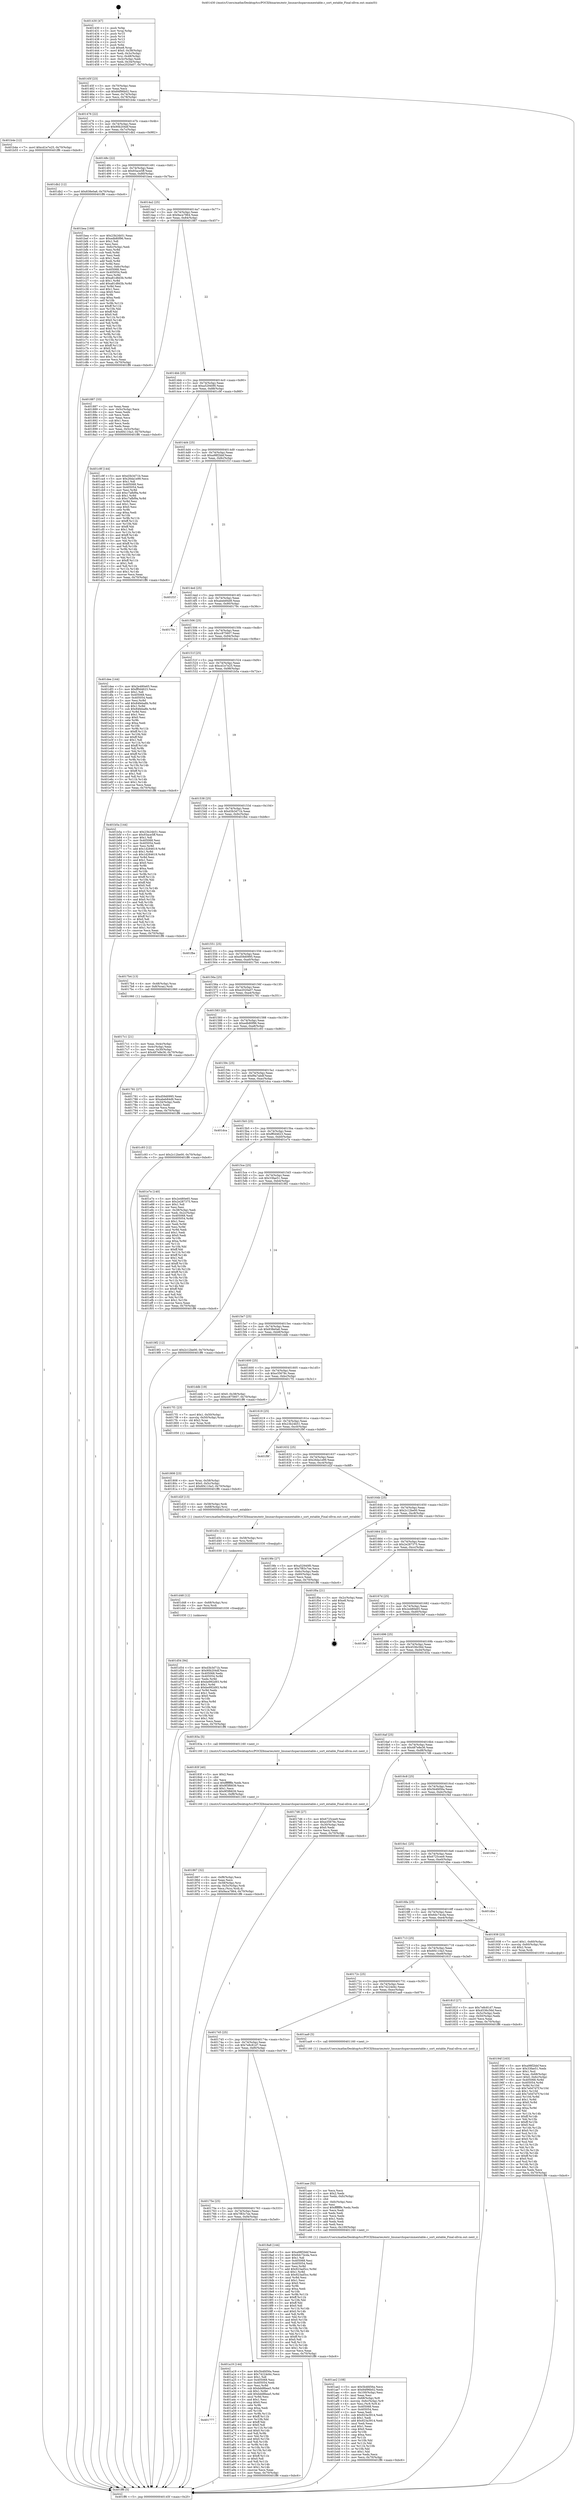 digraph "0x401430" {
  label = "0x401430 (/mnt/c/Users/mathe/Desktop/tcc/POCII/binaries/extr_linuxarchsparcmmextable.c_sort_extable_Final-ollvm.out::main(0))"
  labelloc = "t"
  node[shape=record]

  Entry [label="",width=0.3,height=0.3,shape=circle,fillcolor=black,style=filled]
  "0x40145f" [label="{
     0x40145f [23]\l
     | [instrs]\l
     &nbsp;&nbsp;0x40145f \<+3\>: mov -0x70(%rbp),%eax\l
     &nbsp;&nbsp;0x401462 \<+2\>: mov %eax,%ecx\l
     &nbsp;&nbsp;0x401464 \<+6\>: sub $0x84f96b02,%ecx\l
     &nbsp;&nbsp;0x40146a \<+3\>: mov %eax,-0x74(%rbp)\l
     &nbsp;&nbsp;0x40146d \<+3\>: mov %ecx,-0x78(%rbp)\l
     &nbsp;&nbsp;0x401470 \<+6\>: je 0000000000401b4e \<main+0x71e\>\l
  }"]
  "0x401b4e" [label="{
     0x401b4e [12]\l
     | [instrs]\l
     &nbsp;&nbsp;0x401b4e \<+7\>: movl $0xcd1e7e25,-0x70(%rbp)\l
     &nbsp;&nbsp;0x401b55 \<+5\>: jmp 0000000000401ff6 \<main+0xbc6\>\l
  }"]
  "0x401476" [label="{
     0x401476 [22]\l
     | [instrs]\l
     &nbsp;&nbsp;0x401476 \<+5\>: jmp 000000000040147b \<main+0x4b\>\l
     &nbsp;&nbsp;0x40147b \<+3\>: mov -0x74(%rbp),%eax\l
     &nbsp;&nbsp;0x40147e \<+5\>: sub $0x90b204df,%eax\l
     &nbsp;&nbsp;0x401483 \<+3\>: mov %eax,-0x7c(%rbp)\l
     &nbsp;&nbsp;0x401486 \<+6\>: je 0000000000401db2 \<main+0x982\>\l
  }"]
  Exit [label="",width=0.3,height=0.3,shape=circle,fillcolor=black,style=filled,peripheries=2]
  "0x401db2" [label="{
     0x401db2 [12]\l
     | [instrs]\l
     &nbsp;&nbsp;0x401db2 \<+7\>: movl $0x838e0a6,-0x70(%rbp)\l
     &nbsp;&nbsp;0x401db9 \<+5\>: jmp 0000000000401ff6 \<main+0xbc6\>\l
  }"]
  "0x40148c" [label="{
     0x40148c [22]\l
     | [instrs]\l
     &nbsp;&nbsp;0x40148c \<+5\>: jmp 0000000000401491 \<main+0x61\>\l
     &nbsp;&nbsp;0x401491 \<+3\>: mov -0x74(%rbp),%eax\l
     &nbsp;&nbsp;0x401494 \<+5\>: sub $0x93ace5ff,%eax\l
     &nbsp;&nbsp;0x401499 \<+3\>: mov %eax,-0x80(%rbp)\l
     &nbsp;&nbsp;0x40149c \<+6\>: je 0000000000401bea \<main+0x7ba\>\l
  }"]
  "0x401d54" [label="{
     0x401d54 [94]\l
     | [instrs]\l
     &nbsp;&nbsp;0x401d54 \<+5\>: mov $0xd3b3d71b,%eax\l
     &nbsp;&nbsp;0x401d59 \<+5\>: mov $0x90b204df,%ecx\l
     &nbsp;&nbsp;0x401d5e \<+7\>: mov 0x405068,%edx\l
     &nbsp;&nbsp;0x401d65 \<+8\>: mov 0x405054,%r8d\l
     &nbsp;&nbsp;0x401d6d \<+3\>: mov %edx,%r9d\l
     &nbsp;&nbsp;0x401d70 \<+7\>: add $0xbe992d93,%r9d\l
     &nbsp;&nbsp;0x401d77 \<+4\>: sub $0x1,%r9d\l
     &nbsp;&nbsp;0x401d7b \<+7\>: sub $0xbe992d93,%r9d\l
     &nbsp;&nbsp;0x401d82 \<+4\>: imul %r9d,%edx\l
     &nbsp;&nbsp;0x401d86 \<+3\>: and $0x1,%edx\l
     &nbsp;&nbsp;0x401d89 \<+3\>: cmp $0x0,%edx\l
     &nbsp;&nbsp;0x401d8c \<+4\>: sete %r10b\l
     &nbsp;&nbsp;0x401d90 \<+4\>: cmp $0xa,%r8d\l
     &nbsp;&nbsp;0x401d94 \<+4\>: setl %r11b\l
     &nbsp;&nbsp;0x401d98 \<+3\>: mov %r10b,%bl\l
     &nbsp;&nbsp;0x401d9b \<+3\>: and %r11b,%bl\l
     &nbsp;&nbsp;0x401d9e \<+3\>: xor %r11b,%r10b\l
     &nbsp;&nbsp;0x401da1 \<+3\>: or %r10b,%bl\l
     &nbsp;&nbsp;0x401da4 \<+3\>: test $0x1,%bl\l
     &nbsp;&nbsp;0x401da7 \<+3\>: cmovne %ecx,%eax\l
     &nbsp;&nbsp;0x401daa \<+3\>: mov %eax,-0x70(%rbp)\l
     &nbsp;&nbsp;0x401dad \<+5\>: jmp 0000000000401ff6 \<main+0xbc6\>\l
  }"]
  "0x401bea" [label="{
     0x401bea [169]\l
     | [instrs]\l
     &nbsp;&nbsp;0x401bea \<+5\>: mov $0x23b24b51,%eax\l
     &nbsp;&nbsp;0x401bef \<+5\>: mov $0xedb80f96,%ecx\l
     &nbsp;&nbsp;0x401bf4 \<+2\>: mov $0x1,%dl\l
     &nbsp;&nbsp;0x401bf6 \<+2\>: xor %esi,%esi\l
     &nbsp;&nbsp;0x401bf8 \<+3\>: mov -0x6c(%rbp),%edi\l
     &nbsp;&nbsp;0x401bfb \<+3\>: mov %esi,%r8d\l
     &nbsp;&nbsp;0x401bfe \<+3\>: sub %edi,%r8d\l
     &nbsp;&nbsp;0x401c01 \<+2\>: mov %esi,%edi\l
     &nbsp;&nbsp;0x401c03 \<+3\>: sub $0x1,%edi\l
     &nbsp;&nbsp;0x401c06 \<+3\>: add %edi,%r8d\l
     &nbsp;&nbsp;0x401c09 \<+3\>: sub %r8d,%esi\l
     &nbsp;&nbsp;0x401c0c \<+3\>: mov %esi,-0x6c(%rbp)\l
     &nbsp;&nbsp;0x401c0f \<+7\>: mov 0x405068,%esi\l
     &nbsp;&nbsp;0x401c16 \<+7\>: mov 0x405054,%edi\l
     &nbsp;&nbsp;0x401c1d \<+3\>: mov %esi,%r8d\l
     &nbsp;&nbsp;0x401c20 \<+7\>: sub $0xa81d8d3b,%r8d\l
     &nbsp;&nbsp;0x401c27 \<+4\>: sub $0x1,%r8d\l
     &nbsp;&nbsp;0x401c2b \<+7\>: add $0xa81d8d3b,%r8d\l
     &nbsp;&nbsp;0x401c32 \<+4\>: imul %r8d,%esi\l
     &nbsp;&nbsp;0x401c36 \<+3\>: and $0x1,%esi\l
     &nbsp;&nbsp;0x401c39 \<+3\>: cmp $0x0,%esi\l
     &nbsp;&nbsp;0x401c3c \<+4\>: sete %r9b\l
     &nbsp;&nbsp;0x401c40 \<+3\>: cmp $0xa,%edi\l
     &nbsp;&nbsp;0x401c43 \<+4\>: setl %r10b\l
     &nbsp;&nbsp;0x401c47 \<+3\>: mov %r9b,%r11b\l
     &nbsp;&nbsp;0x401c4a \<+4\>: xor $0xff,%r11b\l
     &nbsp;&nbsp;0x401c4e \<+3\>: mov %r10b,%bl\l
     &nbsp;&nbsp;0x401c51 \<+3\>: xor $0xff,%bl\l
     &nbsp;&nbsp;0x401c54 \<+3\>: xor $0x0,%dl\l
     &nbsp;&nbsp;0x401c57 \<+3\>: mov %r11b,%r14b\l
     &nbsp;&nbsp;0x401c5a \<+4\>: and $0x0,%r14b\l
     &nbsp;&nbsp;0x401c5e \<+3\>: and %dl,%r9b\l
     &nbsp;&nbsp;0x401c61 \<+3\>: mov %bl,%r15b\l
     &nbsp;&nbsp;0x401c64 \<+4\>: and $0x0,%r15b\l
     &nbsp;&nbsp;0x401c68 \<+3\>: and %dl,%r10b\l
     &nbsp;&nbsp;0x401c6b \<+3\>: or %r9b,%r14b\l
     &nbsp;&nbsp;0x401c6e \<+3\>: or %r10b,%r15b\l
     &nbsp;&nbsp;0x401c71 \<+3\>: xor %r15b,%r14b\l
     &nbsp;&nbsp;0x401c74 \<+3\>: or %bl,%r11b\l
     &nbsp;&nbsp;0x401c77 \<+4\>: xor $0xff,%r11b\l
     &nbsp;&nbsp;0x401c7b \<+3\>: or $0x0,%dl\l
     &nbsp;&nbsp;0x401c7e \<+3\>: and %dl,%r11b\l
     &nbsp;&nbsp;0x401c81 \<+3\>: or %r11b,%r14b\l
     &nbsp;&nbsp;0x401c84 \<+4\>: test $0x1,%r14b\l
     &nbsp;&nbsp;0x401c88 \<+3\>: cmovne %ecx,%eax\l
     &nbsp;&nbsp;0x401c8b \<+3\>: mov %eax,-0x70(%rbp)\l
     &nbsp;&nbsp;0x401c8e \<+5\>: jmp 0000000000401ff6 \<main+0xbc6\>\l
  }"]
  "0x4014a2" [label="{
     0x4014a2 [25]\l
     | [instrs]\l
     &nbsp;&nbsp;0x4014a2 \<+5\>: jmp 00000000004014a7 \<main+0x77\>\l
     &nbsp;&nbsp;0x4014a7 \<+3\>: mov -0x74(%rbp),%eax\l
     &nbsp;&nbsp;0x4014aa \<+5\>: sub $0x9aca7864,%eax\l
     &nbsp;&nbsp;0x4014af \<+6\>: mov %eax,-0x84(%rbp)\l
     &nbsp;&nbsp;0x4014b5 \<+6\>: je 0000000000401887 \<main+0x457\>\l
  }"]
  "0x401d48" [label="{
     0x401d48 [12]\l
     | [instrs]\l
     &nbsp;&nbsp;0x401d48 \<+4\>: mov -0x68(%rbp),%rsi\l
     &nbsp;&nbsp;0x401d4c \<+3\>: mov %rsi,%rdi\l
     &nbsp;&nbsp;0x401d4f \<+5\>: call 0000000000401030 \<free@plt\>\l
     | [calls]\l
     &nbsp;&nbsp;0x401030 \{1\} (unknown)\l
  }"]
  "0x401887" [label="{
     0x401887 [33]\l
     | [instrs]\l
     &nbsp;&nbsp;0x401887 \<+2\>: xor %eax,%eax\l
     &nbsp;&nbsp;0x401889 \<+3\>: mov -0x5c(%rbp),%ecx\l
     &nbsp;&nbsp;0x40188c \<+2\>: mov %eax,%edx\l
     &nbsp;&nbsp;0x40188e \<+2\>: sub %ecx,%edx\l
     &nbsp;&nbsp;0x401890 \<+2\>: mov %eax,%ecx\l
     &nbsp;&nbsp;0x401892 \<+3\>: sub $0x1,%ecx\l
     &nbsp;&nbsp;0x401895 \<+2\>: add %ecx,%edx\l
     &nbsp;&nbsp;0x401897 \<+2\>: sub %edx,%eax\l
     &nbsp;&nbsp;0x401899 \<+3\>: mov %eax,-0x5c(%rbp)\l
     &nbsp;&nbsp;0x40189c \<+7\>: movl $0x6f4110a3,-0x70(%rbp)\l
     &nbsp;&nbsp;0x4018a3 \<+5\>: jmp 0000000000401ff6 \<main+0xbc6\>\l
  }"]
  "0x4014bb" [label="{
     0x4014bb [25]\l
     | [instrs]\l
     &nbsp;&nbsp;0x4014bb \<+5\>: jmp 00000000004014c0 \<main+0x90\>\l
     &nbsp;&nbsp;0x4014c0 \<+3\>: mov -0x74(%rbp),%eax\l
     &nbsp;&nbsp;0x4014c3 \<+5\>: sub $0xa52940f0,%eax\l
     &nbsp;&nbsp;0x4014c8 \<+6\>: mov %eax,-0x88(%rbp)\l
     &nbsp;&nbsp;0x4014ce \<+6\>: je 0000000000401c9f \<main+0x86f\>\l
  }"]
  "0x401d3c" [label="{
     0x401d3c [12]\l
     | [instrs]\l
     &nbsp;&nbsp;0x401d3c \<+4\>: mov -0x58(%rbp),%rsi\l
     &nbsp;&nbsp;0x401d40 \<+3\>: mov %rsi,%rdi\l
     &nbsp;&nbsp;0x401d43 \<+5\>: call 0000000000401030 \<free@plt\>\l
     | [calls]\l
     &nbsp;&nbsp;0x401030 \{1\} (unknown)\l
  }"]
  "0x401c9f" [label="{
     0x401c9f [144]\l
     | [instrs]\l
     &nbsp;&nbsp;0x401c9f \<+5\>: mov $0xd3b3d71b,%eax\l
     &nbsp;&nbsp;0x401ca4 \<+5\>: mov $0x26da1e99,%ecx\l
     &nbsp;&nbsp;0x401ca9 \<+2\>: mov $0x1,%dl\l
     &nbsp;&nbsp;0x401cab \<+7\>: mov 0x405068,%esi\l
     &nbsp;&nbsp;0x401cb2 \<+7\>: mov 0x405054,%edi\l
     &nbsp;&nbsp;0x401cb9 \<+3\>: mov %esi,%r8d\l
     &nbsp;&nbsp;0x401cbc \<+7\>: add $0xc7afbf9a,%r8d\l
     &nbsp;&nbsp;0x401cc3 \<+4\>: sub $0x1,%r8d\l
     &nbsp;&nbsp;0x401cc7 \<+7\>: sub $0xc7afbf9a,%r8d\l
     &nbsp;&nbsp;0x401cce \<+4\>: imul %r8d,%esi\l
     &nbsp;&nbsp;0x401cd2 \<+3\>: and $0x1,%esi\l
     &nbsp;&nbsp;0x401cd5 \<+3\>: cmp $0x0,%esi\l
     &nbsp;&nbsp;0x401cd8 \<+4\>: sete %r9b\l
     &nbsp;&nbsp;0x401cdc \<+3\>: cmp $0xa,%edi\l
     &nbsp;&nbsp;0x401cdf \<+4\>: setl %r10b\l
     &nbsp;&nbsp;0x401ce3 \<+3\>: mov %r9b,%r11b\l
     &nbsp;&nbsp;0x401ce6 \<+4\>: xor $0xff,%r11b\l
     &nbsp;&nbsp;0x401cea \<+3\>: mov %r10b,%bl\l
     &nbsp;&nbsp;0x401ced \<+3\>: xor $0xff,%bl\l
     &nbsp;&nbsp;0x401cf0 \<+3\>: xor $0x1,%dl\l
     &nbsp;&nbsp;0x401cf3 \<+3\>: mov %r11b,%r14b\l
     &nbsp;&nbsp;0x401cf6 \<+4\>: and $0xff,%r14b\l
     &nbsp;&nbsp;0x401cfa \<+3\>: and %dl,%r9b\l
     &nbsp;&nbsp;0x401cfd \<+3\>: mov %bl,%r15b\l
     &nbsp;&nbsp;0x401d00 \<+4\>: and $0xff,%r15b\l
     &nbsp;&nbsp;0x401d04 \<+3\>: and %dl,%r10b\l
     &nbsp;&nbsp;0x401d07 \<+3\>: or %r9b,%r14b\l
     &nbsp;&nbsp;0x401d0a \<+3\>: or %r10b,%r15b\l
     &nbsp;&nbsp;0x401d0d \<+3\>: xor %r15b,%r14b\l
     &nbsp;&nbsp;0x401d10 \<+3\>: or %bl,%r11b\l
     &nbsp;&nbsp;0x401d13 \<+4\>: xor $0xff,%r11b\l
     &nbsp;&nbsp;0x401d17 \<+3\>: or $0x1,%dl\l
     &nbsp;&nbsp;0x401d1a \<+3\>: and %dl,%r11b\l
     &nbsp;&nbsp;0x401d1d \<+3\>: or %r11b,%r14b\l
     &nbsp;&nbsp;0x401d20 \<+4\>: test $0x1,%r14b\l
     &nbsp;&nbsp;0x401d24 \<+3\>: cmovne %ecx,%eax\l
     &nbsp;&nbsp;0x401d27 \<+3\>: mov %eax,-0x70(%rbp)\l
     &nbsp;&nbsp;0x401d2a \<+5\>: jmp 0000000000401ff6 \<main+0xbc6\>\l
  }"]
  "0x4014d4" [label="{
     0x4014d4 [25]\l
     | [instrs]\l
     &nbsp;&nbsp;0x4014d4 \<+5\>: jmp 00000000004014d9 \<main+0xa9\>\l
     &nbsp;&nbsp;0x4014d9 \<+3\>: mov -0x74(%rbp),%eax\l
     &nbsp;&nbsp;0x4014dc \<+5\>: sub $0xa98f2bbf,%eax\l
     &nbsp;&nbsp;0x4014e1 \<+6\>: mov %eax,-0x8c(%rbp)\l
     &nbsp;&nbsp;0x4014e7 \<+6\>: je 0000000000401f1f \<main+0xaef\>\l
  }"]
  "0x401ae2" [label="{
     0x401ae2 [108]\l
     | [instrs]\l
     &nbsp;&nbsp;0x401ae2 \<+5\>: mov $0x5b4fd56a,%ecx\l
     &nbsp;&nbsp;0x401ae7 \<+5\>: mov $0x84f96b02,%edx\l
     &nbsp;&nbsp;0x401aec \<+6\>: mov -0x100(%rbp),%esi\l
     &nbsp;&nbsp;0x401af2 \<+3\>: imul %eax,%esi\l
     &nbsp;&nbsp;0x401af5 \<+4\>: mov -0x68(%rbp),%r8\l
     &nbsp;&nbsp;0x401af9 \<+4\>: movslq -0x6c(%rbp),%r9\l
     &nbsp;&nbsp;0x401afd \<+4\>: mov %esi,(%r8,%r9,4)\l
     &nbsp;&nbsp;0x401b01 \<+7\>: mov 0x405068,%eax\l
     &nbsp;&nbsp;0x401b08 \<+7\>: mov 0x405054,%esi\l
     &nbsp;&nbsp;0x401b0f \<+2\>: mov %eax,%edi\l
     &nbsp;&nbsp;0x401b11 \<+6\>: sub $0x923a3914,%edi\l
     &nbsp;&nbsp;0x401b17 \<+3\>: sub $0x1,%edi\l
     &nbsp;&nbsp;0x401b1a \<+6\>: add $0x923a3914,%edi\l
     &nbsp;&nbsp;0x401b20 \<+3\>: imul %edi,%eax\l
     &nbsp;&nbsp;0x401b23 \<+3\>: and $0x1,%eax\l
     &nbsp;&nbsp;0x401b26 \<+3\>: cmp $0x0,%eax\l
     &nbsp;&nbsp;0x401b29 \<+4\>: sete %r10b\l
     &nbsp;&nbsp;0x401b2d \<+3\>: cmp $0xa,%esi\l
     &nbsp;&nbsp;0x401b30 \<+4\>: setl %r11b\l
     &nbsp;&nbsp;0x401b34 \<+3\>: mov %r10b,%bl\l
     &nbsp;&nbsp;0x401b37 \<+3\>: and %r11b,%bl\l
     &nbsp;&nbsp;0x401b3a \<+3\>: xor %r11b,%r10b\l
     &nbsp;&nbsp;0x401b3d \<+3\>: or %r10b,%bl\l
     &nbsp;&nbsp;0x401b40 \<+3\>: test $0x1,%bl\l
     &nbsp;&nbsp;0x401b43 \<+3\>: cmovne %edx,%ecx\l
     &nbsp;&nbsp;0x401b46 \<+3\>: mov %ecx,-0x70(%rbp)\l
     &nbsp;&nbsp;0x401b49 \<+5\>: jmp 0000000000401ff6 \<main+0xbc6\>\l
  }"]
  "0x401f1f" [label="{
     0x401f1f\l
  }", style=dashed]
  "0x4014ed" [label="{
     0x4014ed [25]\l
     | [instrs]\l
     &nbsp;&nbsp;0x4014ed \<+5\>: jmp 00000000004014f2 \<main+0xc2\>\l
     &nbsp;&nbsp;0x4014f2 \<+3\>: mov -0x74(%rbp),%eax\l
     &nbsp;&nbsp;0x4014f5 \<+5\>: sub $0xabeb84d9,%eax\l
     &nbsp;&nbsp;0x4014fa \<+6\>: mov %eax,-0x90(%rbp)\l
     &nbsp;&nbsp;0x401500 \<+6\>: je 000000000040179c \<main+0x36c\>\l
  }"]
  "0x401aae" [label="{
     0x401aae [52]\l
     | [instrs]\l
     &nbsp;&nbsp;0x401aae \<+2\>: xor %ecx,%ecx\l
     &nbsp;&nbsp;0x401ab0 \<+5\>: mov $0x2,%edx\l
     &nbsp;&nbsp;0x401ab5 \<+6\>: mov %edx,-0xfc(%rbp)\l
     &nbsp;&nbsp;0x401abb \<+1\>: cltd\l
     &nbsp;&nbsp;0x401abc \<+6\>: mov -0xfc(%rbp),%esi\l
     &nbsp;&nbsp;0x401ac2 \<+2\>: idiv %esi\l
     &nbsp;&nbsp;0x401ac4 \<+6\>: imul $0xfffffffe,%edx,%edx\l
     &nbsp;&nbsp;0x401aca \<+2\>: mov %ecx,%edi\l
     &nbsp;&nbsp;0x401acc \<+2\>: sub %edx,%edi\l
     &nbsp;&nbsp;0x401ace \<+2\>: mov %ecx,%edx\l
     &nbsp;&nbsp;0x401ad0 \<+3\>: sub $0x1,%edx\l
     &nbsp;&nbsp;0x401ad3 \<+2\>: add %edx,%edi\l
     &nbsp;&nbsp;0x401ad5 \<+2\>: sub %edi,%ecx\l
     &nbsp;&nbsp;0x401ad7 \<+6\>: mov %ecx,-0x100(%rbp)\l
     &nbsp;&nbsp;0x401add \<+5\>: call 0000000000401160 \<next_i\>\l
     | [calls]\l
     &nbsp;&nbsp;0x401160 \{1\} (/mnt/c/Users/mathe/Desktop/tcc/POCII/binaries/extr_linuxarchsparcmmextable.c_sort_extable_Final-ollvm.out::next_i)\l
  }"]
  "0x40179c" [label="{
     0x40179c\l
  }", style=dashed]
  "0x401506" [label="{
     0x401506 [25]\l
     | [instrs]\l
     &nbsp;&nbsp;0x401506 \<+5\>: jmp 000000000040150b \<main+0xdb\>\l
     &nbsp;&nbsp;0x40150b \<+3\>: mov -0x74(%rbp),%eax\l
     &nbsp;&nbsp;0x40150e \<+5\>: sub $0xcc875607,%eax\l
     &nbsp;&nbsp;0x401513 \<+6\>: mov %eax,-0x94(%rbp)\l
     &nbsp;&nbsp;0x401519 \<+6\>: je 0000000000401dee \<main+0x9be\>\l
  }"]
  "0x401777" [label="{
     0x401777\l
  }", style=dashed]
  "0x401dee" [label="{
     0x401dee [144]\l
     | [instrs]\l
     &nbsp;&nbsp;0x401dee \<+5\>: mov $0x2e480e65,%eax\l
     &nbsp;&nbsp;0x401df3 \<+5\>: mov $0xff0d4623,%ecx\l
     &nbsp;&nbsp;0x401df8 \<+2\>: mov $0x1,%dl\l
     &nbsp;&nbsp;0x401dfa \<+7\>: mov 0x405068,%esi\l
     &nbsp;&nbsp;0x401e01 \<+7\>: mov 0x405054,%edi\l
     &nbsp;&nbsp;0x401e08 \<+3\>: mov %esi,%r8d\l
     &nbsp;&nbsp;0x401e0b \<+7\>: add $0x84feba8b,%r8d\l
     &nbsp;&nbsp;0x401e12 \<+4\>: sub $0x1,%r8d\l
     &nbsp;&nbsp;0x401e16 \<+7\>: sub $0x84feba8b,%r8d\l
     &nbsp;&nbsp;0x401e1d \<+4\>: imul %r8d,%esi\l
     &nbsp;&nbsp;0x401e21 \<+3\>: and $0x1,%esi\l
     &nbsp;&nbsp;0x401e24 \<+3\>: cmp $0x0,%esi\l
     &nbsp;&nbsp;0x401e27 \<+4\>: sete %r9b\l
     &nbsp;&nbsp;0x401e2b \<+3\>: cmp $0xa,%edi\l
     &nbsp;&nbsp;0x401e2e \<+4\>: setl %r10b\l
     &nbsp;&nbsp;0x401e32 \<+3\>: mov %r9b,%r11b\l
     &nbsp;&nbsp;0x401e35 \<+4\>: xor $0xff,%r11b\l
     &nbsp;&nbsp;0x401e39 \<+3\>: mov %r10b,%bl\l
     &nbsp;&nbsp;0x401e3c \<+3\>: xor $0xff,%bl\l
     &nbsp;&nbsp;0x401e3f \<+3\>: xor $0x1,%dl\l
     &nbsp;&nbsp;0x401e42 \<+3\>: mov %r11b,%r14b\l
     &nbsp;&nbsp;0x401e45 \<+4\>: and $0xff,%r14b\l
     &nbsp;&nbsp;0x401e49 \<+3\>: and %dl,%r9b\l
     &nbsp;&nbsp;0x401e4c \<+3\>: mov %bl,%r15b\l
     &nbsp;&nbsp;0x401e4f \<+4\>: and $0xff,%r15b\l
     &nbsp;&nbsp;0x401e53 \<+3\>: and %dl,%r10b\l
     &nbsp;&nbsp;0x401e56 \<+3\>: or %r9b,%r14b\l
     &nbsp;&nbsp;0x401e59 \<+3\>: or %r10b,%r15b\l
     &nbsp;&nbsp;0x401e5c \<+3\>: xor %r15b,%r14b\l
     &nbsp;&nbsp;0x401e5f \<+3\>: or %bl,%r11b\l
     &nbsp;&nbsp;0x401e62 \<+4\>: xor $0xff,%r11b\l
     &nbsp;&nbsp;0x401e66 \<+3\>: or $0x1,%dl\l
     &nbsp;&nbsp;0x401e69 \<+3\>: and %dl,%r11b\l
     &nbsp;&nbsp;0x401e6c \<+3\>: or %r11b,%r14b\l
     &nbsp;&nbsp;0x401e6f \<+4\>: test $0x1,%r14b\l
     &nbsp;&nbsp;0x401e73 \<+3\>: cmovne %ecx,%eax\l
     &nbsp;&nbsp;0x401e76 \<+3\>: mov %eax,-0x70(%rbp)\l
     &nbsp;&nbsp;0x401e79 \<+5\>: jmp 0000000000401ff6 \<main+0xbc6\>\l
  }"]
  "0x40151f" [label="{
     0x40151f [25]\l
     | [instrs]\l
     &nbsp;&nbsp;0x40151f \<+5\>: jmp 0000000000401524 \<main+0xf4\>\l
     &nbsp;&nbsp;0x401524 \<+3\>: mov -0x74(%rbp),%eax\l
     &nbsp;&nbsp;0x401527 \<+5\>: sub $0xcd1e7e25,%eax\l
     &nbsp;&nbsp;0x40152c \<+6\>: mov %eax,-0x98(%rbp)\l
     &nbsp;&nbsp;0x401532 \<+6\>: je 0000000000401b5a \<main+0x72a\>\l
  }"]
  "0x401a19" [label="{
     0x401a19 [144]\l
     | [instrs]\l
     &nbsp;&nbsp;0x401a19 \<+5\>: mov $0x5b4fd56a,%eax\l
     &nbsp;&nbsp;0x401a1e \<+5\>: mov $0x74224d4c,%ecx\l
     &nbsp;&nbsp;0x401a23 \<+2\>: mov $0x1,%dl\l
     &nbsp;&nbsp;0x401a25 \<+7\>: mov 0x405068,%esi\l
     &nbsp;&nbsp;0x401a2c \<+7\>: mov 0x405054,%edi\l
     &nbsp;&nbsp;0x401a33 \<+3\>: mov %esi,%r8d\l
     &nbsp;&nbsp;0x401a36 \<+7\>: sub $0xbdd8bea5,%r8d\l
     &nbsp;&nbsp;0x401a3d \<+4\>: sub $0x1,%r8d\l
     &nbsp;&nbsp;0x401a41 \<+7\>: add $0xbdd8bea5,%r8d\l
     &nbsp;&nbsp;0x401a48 \<+4\>: imul %r8d,%esi\l
     &nbsp;&nbsp;0x401a4c \<+3\>: and $0x1,%esi\l
     &nbsp;&nbsp;0x401a4f \<+3\>: cmp $0x0,%esi\l
     &nbsp;&nbsp;0x401a52 \<+4\>: sete %r9b\l
     &nbsp;&nbsp;0x401a56 \<+3\>: cmp $0xa,%edi\l
     &nbsp;&nbsp;0x401a59 \<+4\>: setl %r10b\l
     &nbsp;&nbsp;0x401a5d \<+3\>: mov %r9b,%r11b\l
     &nbsp;&nbsp;0x401a60 \<+4\>: xor $0xff,%r11b\l
     &nbsp;&nbsp;0x401a64 \<+3\>: mov %r10b,%bl\l
     &nbsp;&nbsp;0x401a67 \<+3\>: xor $0xff,%bl\l
     &nbsp;&nbsp;0x401a6a \<+3\>: xor $0x0,%dl\l
     &nbsp;&nbsp;0x401a6d \<+3\>: mov %r11b,%r14b\l
     &nbsp;&nbsp;0x401a70 \<+4\>: and $0x0,%r14b\l
     &nbsp;&nbsp;0x401a74 \<+3\>: and %dl,%r9b\l
     &nbsp;&nbsp;0x401a77 \<+3\>: mov %bl,%r15b\l
     &nbsp;&nbsp;0x401a7a \<+4\>: and $0x0,%r15b\l
     &nbsp;&nbsp;0x401a7e \<+3\>: and %dl,%r10b\l
     &nbsp;&nbsp;0x401a81 \<+3\>: or %r9b,%r14b\l
     &nbsp;&nbsp;0x401a84 \<+3\>: or %r10b,%r15b\l
     &nbsp;&nbsp;0x401a87 \<+3\>: xor %r15b,%r14b\l
     &nbsp;&nbsp;0x401a8a \<+3\>: or %bl,%r11b\l
     &nbsp;&nbsp;0x401a8d \<+4\>: xor $0xff,%r11b\l
     &nbsp;&nbsp;0x401a91 \<+3\>: or $0x0,%dl\l
     &nbsp;&nbsp;0x401a94 \<+3\>: and %dl,%r11b\l
     &nbsp;&nbsp;0x401a97 \<+3\>: or %r11b,%r14b\l
     &nbsp;&nbsp;0x401a9a \<+4\>: test $0x1,%r14b\l
     &nbsp;&nbsp;0x401a9e \<+3\>: cmovne %ecx,%eax\l
     &nbsp;&nbsp;0x401aa1 \<+3\>: mov %eax,-0x70(%rbp)\l
     &nbsp;&nbsp;0x401aa4 \<+5\>: jmp 0000000000401ff6 \<main+0xbc6\>\l
  }"]
  "0x401b5a" [label="{
     0x401b5a [144]\l
     | [instrs]\l
     &nbsp;&nbsp;0x401b5a \<+5\>: mov $0x23b24b51,%eax\l
     &nbsp;&nbsp;0x401b5f \<+5\>: mov $0x93ace5ff,%ecx\l
     &nbsp;&nbsp;0x401b64 \<+2\>: mov $0x1,%dl\l
     &nbsp;&nbsp;0x401b66 \<+7\>: mov 0x405068,%esi\l
     &nbsp;&nbsp;0x401b6d \<+7\>: mov 0x405054,%edi\l
     &nbsp;&nbsp;0x401b74 \<+3\>: mov %esi,%r8d\l
     &nbsp;&nbsp;0x401b77 \<+7\>: add $0x1d284619,%r8d\l
     &nbsp;&nbsp;0x401b7e \<+4\>: sub $0x1,%r8d\l
     &nbsp;&nbsp;0x401b82 \<+7\>: sub $0x1d284619,%r8d\l
     &nbsp;&nbsp;0x401b89 \<+4\>: imul %r8d,%esi\l
     &nbsp;&nbsp;0x401b8d \<+3\>: and $0x1,%esi\l
     &nbsp;&nbsp;0x401b90 \<+3\>: cmp $0x0,%esi\l
     &nbsp;&nbsp;0x401b93 \<+4\>: sete %r9b\l
     &nbsp;&nbsp;0x401b97 \<+3\>: cmp $0xa,%edi\l
     &nbsp;&nbsp;0x401b9a \<+4\>: setl %r10b\l
     &nbsp;&nbsp;0x401b9e \<+3\>: mov %r9b,%r11b\l
     &nbsp;&nbsp;0x401ba1 \<+4\>: xor $0xff,%r11b\l
     &nbsp;&nbsp;0x401ba5 \<+3\>: mov %r10b,%bl\l
     &nbsp;&nbsp;0x401ba8 \<+3\>: xor $0xff,%bl\l
     &nbsp;&nbsp;0x401bab \<+3\>: xor $0x0,%dl\l
     &nbsp;&nbsp;0x401bae \<+3\>: mov %r11b,%r14b\l
     &nbsp;&nbsp;0x401bb1 \<+4\>: and $0x0,%r14b\l
     &nbsp;&nbsp;0x401bb5 \<+3\>: and %dl,%r9b\l
     &nbsp;&nbsp;0x401bb8 \<+3\>: mov %bl,%r15b\l
     &nbsp;&nbsp;0x401bbb \<+4\>: and $0x0,%r15b\l
     &nbsp;&nbsp;0x401bbf \<+3\>: and %dl,%r10b\l
     &nbsp;&nbsp;0x401bc2 \<+3\>: or %r9b,%r14b\l
     &nbsp;&nbsp;0x401bc5 \<+3\>: or %r10b,%r15b\l
     &nbsp;&nbsp;0x401bc8 \<+3\>: xor %r15b,%r14b\l
     &nbsp;&nbsp;0x401bcb \<+3\>: or %bl,%r11b\l
     &nbsp;&nbsp;0x401bce \<+4\>: xor $0xff,%r11b\l
     &nbsp;&nbsp;0x401bd2 \<+3\>: or $0x0,%dl\l
     &nbsp;&nbsp;0x401bd5 \<+3\>: and %dl,%r11b\l
     &nbsp;&nbsp;0x401bd8 \<+3\>: or %r11b,%r14b\l
     &nbsp;&nbsp;0x401bdb \<+4\>: test $0x1,%r14b\l
     &nbsp;&nbsp;0x401bdf \<+3\>: cmovne %ecx,%eax\l
     &nbsp;&nbsp;0x401be2 \<+3\>: mov %eax,-0x70(%rbp)\l
     &nbsp;&nbsp;0x401be5 \<+5\>: jmp 0000000000401ff6 \<main+0xbc6\>\l
  }"]
  "0x401538" [label="{
     0x401538 [25]\l
     | [instrs]\l
     &nbsp;&nbsp;0x401538 \<+5\>: jmp 000000000040153d \<main+0x10d\>\l
     &nbsp;&nbsp;0x40153d \<+3\>: mov -0x74(%rbp),%eax\l
     &nbsp;&nbsp;0x401540 \<+5\>: sub $0xd3b3d71b,%eax\l
     &nbsp;&nbsp;0x401545 \<+6\>: mov %eax,-0x9c(%rbp)\l
     &nbsp;&nbsp;0x40154b \<+6\>: je 0000000000401fbe \<main+0xb8e\>\l
  }"]
  "0x40194f" [label="{
     0x40194f [163]\l
     | [instrs]\l
     &nbsp;&nbsp;0x40194f \<+5\>: mov $0xa98f2bbf,%ecx\l
     &nbsp;&nbsp;0x401954 \<+5\>: mov $0x33fae51,%edx\l
     &nbsp;&nbsp;0x401959 \<+3\>: mov $0x1,%sil\l
     &nbsp;&nbsp;0x40195c \<+4\>: mov %rax,-0x68(%rbp)\l
     &nbsp;&nbsp;0x401960 \<+7\>: movl $0x0,-0x6c(%rbp)\l
     &nbsp;&nbsp;0x401967 \<+8\>: mov 0x405068,%r8d\l
     &nbsp;&nbsp;0x40196f \<+8\>: mov 0x405054,%r9d\l
     &nbsp;&nbsp;0x401977 \<+3\>: mov %r8d,%r10d\l
     &nbsp;&nbsp;0x40197a \<+7\>: sub $0x7e0d7d7f,%r10d\l
     &nbsp;&nbsp;0x401981 \<+4\>: sub $0x1,%r10d\l
     &nbsp;&nbsp;0x401985 \<+7\>: add $0x7e0d7d7f,%r10d\l
     &nbsp;&nbsp;0x40198c \<+4\>: imul %r10d,%r8d\l
     &nbsp;&nbsp;0x401990 \<+4\>: and $0x1,%r8d\l
     &nbsp;&nbsp;0x401994 \<+4\>: cmp $0x0,%r8d\l
     &nbsp;&nbsp;0x401998 \<+4\>: sete %r11b\l
     &nbsp;&nbsp;0x40199c \<+4\>: cmp $0xa,%r9d\l
     &nbsp;&nbsp;0x4019a0 \<+3\>: setl %bl\l
     &nbsp;&nbsp;0x4019a3 \<+3\>: mov %r11b,%r14b\l
     &nbsp;&nbsp;0x4019a6 \<+4\>: xor $0xff,%r14b\l
     &nbsp;&nbsp;0x4019aa \<+3\>: mov %bl,%r15b\l
     &nbsp;&nbsp;0x4019ad \<+4\>: xor $0xff,%r15b\l
     &nbsp;&nbsp;0x4019b1 \<+4\>: xor $0x0,%sil\l
     &nbsp;&nbsp;0x4019b5 \<+3\>: mov %r14b,%r12b\l
     &nbsp;&nbsp;0x4019b8 \<+4\>: and $0x0,%r12b\l
     &nbsp;&nbsp;0x4019bc \<+3\>: and %sil,%r11b\l
     &nbsp;&nbsp;0x4019bf \<+3\>: mov %r15b,%r13b\l
     &nbsp;&nbsp;0x4019c2 \<+4\>: and $0x0,%r13b\l
     &nbsp;&nbsp;0x4019c6 \<+3\>: and %sil,%bl\l
     &nbsp;&nbsp;0x4019c9 \<+3\>: or %r11b,%r12b\l
     &nbsp;&nbsp;0x4019cc \<+3\>: or %bl,%r13b\l
     &nbsp;&nbsp;0x4019cf \<+3\>: xor %r13b,%r12b\l
     &nbsp;&nbsp;0x4019d2 \<+3\>: or %r15b,%r14b\l
     &nbsp;&nbsp;0x4019d5 \<+4\>: xor $0xff,%r14b\l
     &nbsp;&nbsp;0x4019d9 \<+4\>: or $0x0,%sil\l
     &nbsp;&nbsp;0x4019dd \<+3\>: and %sil,%r14b\l
     &nbsp;&nbsp;0x4019e0 \<+3\>: or %r14b,%r12b\l
     &nbsp;&nbsp;0x4019e3 \<+4\>: test $0x1,%r12b\l
     &nbsp;&nbsp;0x4019e7 \<+3\>: cmovne %edx,%ecx\l
     &nbsp;&nbsp;0x4019ea \<+3\>: mov %ecx,-0x70(%rbp)\l
     &nbsp;&nbsp;0x4019ed \<+5\>: jmp 0000000000401ff6 \<main+0xbc6\>\l
  }"]
  "0x401fbe" [label="{
     0x401fbe\l
  }", style=dashed]
  "0x401551" [label="{
     0x401551 [25]\l
     | [instrs]\l
     &nbsp;&nbsp;0x401551 \<+5\>: jmp 0000000000401556 \<main+0x126\>\l
     &nbsp;&nbsp;0x401556 \<+3\>: mov -0x74(%rbp),%eax\l
     &nbsp;&nbsp;0x401559 \<+5\>: sub $0xd59d0995,%eax\l
     &nbsp;&nbsp;0x40155e \<+6\>: mov %eax,-0xa0(%rbp)\l
     &nbsp;&nbsp;0x401564 \<+6\>: je 00000000004017b4 \<main+0x384\>\l
  }"]
  "0x40175e" [label="{
     0x40175e [25]\l
     | [instrs]\l
     &nbsp;&nbsp;0x40175e \<+5\>: jmp 0000000000401763 \<main+0x333\>\l
     &nbsp;&nbsp;0x401763 \<+3\>: mov -0x74(%rbp),%eax\l
     &nbsp;&nbsp;0x401766 \<+5\>: sub $0x7f83c7ee,%eax\l
     &nbsp;&nbsp;0x40176b \<+6\>: mov %eax,-0xf4(%rbp)\l
     &nbsp;&nbsp;0x401771 \<+6\>: je 0000000000401a19 \<main+0x5e9\>\l
  }"]
  "0x4017b4" [label="{
     0x4017b4 [13]\l
     | [instrs]\l
     &nbsp;&nbsp;0x4017b4 \<+4\>: mov -0x48(%rbp),%rax\l
     &nbsp;&nbsp;0x4017b8 \<+4\>: mov 0x8(%rax),%rdi\l
     &nbsp;&nbsp;0x4017bc \<+5\>: call 0000000000401060 \<atoi@plt\>\l
     | [calls]\l
     &nbsp;&nbsp;0x401060 \{1\} (unknown)\l
  }"]
  "0x40156a" [label="{
     0x40156a [25]\l
     | [instrs]\l
     &nbsp;&nbsp;0x40156a \<+5\>: jmp 000000000040156f \<main+0x13f\>\l
     &nbsp;&nbsp;0x40156f \<+3\>: mov -0x74(%rbp),%eax\l
     &nbsp;&nbsp;0x401572 \<+5\>: sub $0xe2020a07,%eax\l
     &nbsp;&nbsp;0x401577 \<+6\>: mov %eax,-0xa4(%rbp)\l
     &nbsp;&nbsp;0x40157d \<+6\>: je 0000000000401781 \<main+0x351\>\l
  }"]
  "0x4018a8" [label="{
     0x4018a8 [144]\l
     | [instrs]\l
     &nbsp;&nbsp;0x4018a8 \<+5\>: mov $0xa98f2bbf,%eax\l
     &nbsp;&nbsp;0x4018ad \<+5\>: mov $0x6dc74cda,%ecx\l
     &nbsp;&nbsp;0x4018b2 \<+2\>: mov $0x1,%dl\l
     &nbsp;&nbsp;0x4018b4 \<+7\>: mov 0x405068,%esi\l
     &nbsp;&nbsp;0x4018bb \<+7\>: mov 0x405054,%edi\l
     &nbsp;&nbsp;0x4018c2 \<+3\>: mov %esi,%r8d\l
     &nbsp;&nbsp;0x4018c5 \<+7\>: add $0x923ad5cc,%r8d\l
     &nbsp;&nbsp;0x4018cc \<+4\>: sub $0x1,%r8d\l
     &nbsp;&nbsp;0x4018d0 \<+7\>: sub $0x923ad5cc,%r8d\l
     &nbsp;&nbsp;0x4018d7 \<+4\>: imul %r8d,%esi\l
     &nbsp;&nbsp;0x4018db \<+3\>: and $0x1,%esi\l
     &nbsp;&nbsp;0x4018de \<+3\>: cmp $0x0,%esi\l
     &nbsp;&nbsp;0x4018e1 \<+4\>: sete %r9b\l
     &nbsp;&nbsp;0x4018e5 \<+3\>: cmp $0xa,%edi\l
     &nbsp;&nbsp;0x4018e8 \<+4\>: setl %r10b\l
     &nbsp;&nbsp;0x4018ec \<+3\>: mov %r9b,%r11b\l
     &nbsp;&nbsp;0x4018ef \<+4\>: xor $0xff,%r11b\l
     &nbsp;&nbsp;0x4018f3 \<+3\>: mov %r10b,%bl\l
     &nbsp;&nbsp;0x4018f6 \<+3\>: xor $0xff,%bl\l
     &nbsp;&nbsp;0x4018f9 \<+3\>: xor $0x0,%dl\l
     &nbsp;&nbsp;0x4018fc \<+3\>: mov %r11b,%r14b\l
     &nbsp;&nbsp;0x4018ff \<+4\>: and $0x0,%r14b\l
     &nbsp;&nbsp;0x401903 \<+3\>: and %dl,%r9b\l
     &nbsp;&nbsp;0x401906 \<+3\>: mov %bl,%r15b\l
     &nbsp;&nbsp;0x401909 \<+4\>: and $0x0,%r15b\l
     &nbsp;&nbsp;0x40190d \<+3\>: and %dl,%r10b\l
     &nbsp;&nbsp;0x401910 \<+3\>: or %r9b,%r14b\l
     &nbsp;&nbsp;0x401913 \<+3\>: or %r10b,%r15b\l
     &nbsp;&nbsp;0x401916 \<+3\>: xor %r15b,%r14b\l
     &nbsp;&nbsp;0x401919 \<+3\>: or %bl,%r11b\l
     &nbsp;&nbsp;0x40191c \<+4\>: xor $0xff,%r11b\l
     &nbsp;&nbsp;0x401920 \<+3\>: or $0x0,%dl\l
     &nbsp;&nbsp;0x401923 \<+3\>: and %dl,%r11b\l
     &nbsp;&nbsp;0x401926 \<+3\>: or %r11b,%r14b\l
     &nbsp;&nbsp;0x401929 \<+4\>: test $0x1,%r14b\l
     &nbsp;&nbsp;0x40192d \<+3\>: cmovne %ecx,%eax\l
     &nbsp;&nbsp;0x401930 \<+3\>: mov %eax,-0x70(%rbp)\l
     &nbsp;&nbsp;0x401933 \<+5\>: jmp 0000000000401ff6 \<main+0xbc6\>\l
  }"]
  "0x401781" [label="{
     0x401781 [27]\l
     | [instrs]\l
     &nbsp;&nbsp;0x401781 \<+5\>: mov $0xd59d0995,%eax\l
     &nbsp;&nbsp;0x401786 \<+5\>: mov $0xabeb84d9,%ecx\l
     &nbsp;&nbsp;0x40178b \<+3\>: mov -0x34(%rbp),%edx\l
     &nbsp;&nbsp;0x40178e \<+3\>: cmp $0x2,%edx\l
     &nbsp;&nbsp;0x401791 \<+3\>: cmovne %ecx,%eax\l
     &nbsp;&nbsp;0x401794 \<+3\>: mov %eax,-0x70(%rbp)\l
     &nbsp;&nbsp;0x401797 \<+5\>: jmp 0000000000401ff6 \<main+0xbc6\>\l
  }"]
  "0x401583" [label="{
     0x401583 [25]\l
     | [instrs]\l
     &nbsp;&nbsp;0x401583 \<+5\>: jmp 0000000000401588 \<main+0x158\>\l
     &nbsp;&nbsp;0x401588 \<+3\>: mov -0x74(%rbp),%eax\l
     &nbsp;&nbsp;0x40158b \<+5\>: sub $0xedb80f96,%eax\l
     &nbsp;&nbsp;0x401590 \<+6\>: mov %eax,-0xa8(%rbp)\l
     &nbsp;&nbsp;0x401596 \<+6\>: je 0000000000401c93 \<main+0x863\>\l
  }"]
  "0x401ff6" [label="{
     0x401ff6 [5]\l
     | [instrs]\l
     &nbsp;&nbsp;0x401ff6 \<+5\>: jmp 000000000040145f \<main+0x2f\>\l
  }"]
  "0x401430" [label="{
     0x401430 [47]\l
     | [instrs]\l
     &nbsp;&nbsp;0x401430 \<+1\>: push %rbp\l
     &nbsp;&nbsp;0x401431 \<+3\>: mov %rsp,%rbp\l
     &nbsp;&nbsp;0x401434 \<+2\>: push %r15\l
     &nbsp;&nbsp;0x401436 \<+2\>: push %r14\l
     &nbsp;&nbsp;0x401438 \<+2\>: push %r13\l
     &nbsp;&nbsp;0x40143a \<+2\>: push %r12\l
     &nbsp;&nbsp;0x40143c \<+1\>: push %rbx\l
     &nbsp;&nbsp;0x40143d \<+7\>: sub $0xe8,%rsp\l
     &nbsp;&nbsp;0x401444 \<+7\>: movl $0x0,-0x38(%rbp)\l
     &nbsp;&nbsp;0x40144b \<+3\>: mov %edi,-0x3c(%rbp)\l
     &nbsp;&nbsp;0x40144e \<+4\>: mov %rsi,-0x48(%rbp)\l
     &nbsp;&nbsp;0x401452 \<+3\>: mov -0x3c(%rbp),%edi\l
     &nbsp;&nbsp;0x401455 \<+3\>: mov %edi,-0x34(%rbp)\l
     &nbsp;&nbsp;0x401458 \<+7\>: movl $0xe2020a07,-0x70(%rbp)\l
  }"]
  "0x4017c1" [label="{
     0x4017c1 [21]\l
     | [instrs]\l
     &nbsp;&nbsp;0x4017c1 \<+3\>: mov %eax,-0x4c(%rbp)\l
     &nbsp;&nbsp;0x4017c4 \<+3\>: mov -0x4c(%rbp),%eax\l
     &nbsp;&nbsp;0x4017c7 \<+3\>: mov %eax,-0x30(%rbp)\l
     &nbsp;&nbsp;0x4017ca \<+7\>: movl $0x487e8e36,-0x70(%rbp)\l
     &nbsp;&nbsp;0x4017d1 \<+5\>: jmp 0000000000401ff6 \<main+0xbc6\>\l
  }"]
  "0x401745" [label="{
     0x401745 [25]\l
     | [instrs]\l
     &nbsp;&nbsp;0x401745 \<+5\>: jmp 000000000040174a \<main+0x31a\>\l
     &nbsp;&nbsp;0x40174a \<+3\>: mov -0x74(%rbp),%eax\l
     &nbsp;&nbsp;0x40174d \<+5\>: sub $0x7e8c81d7,%eax\l
     &nbsp;&nbsp;0x401752 \<+6\>: mov %eax,-0xf0(%rbp)\l
     &nbsp;&nbsp;0x401758 \<+6\>: je 00000000004018a8 \<main+0x478\>\l
  }"]
  "0x401c93" [label="{
     0x401c93 [12]\l
     | [instrs]\l
     &nbsp;&nbsp;0x401c93 \<+7\>: movl $0x2c12be00,-0x70(%rbp)\l
     &nbsp;&nbsp;0x401c9a \<+5\>: jmp 0000000000401ff6 \<main+0xbc6\>\l
  }"]
  "0x40159c" [label="{
     0x40159c [25]\l
     | [instrs]\l
     &nbsp;&nbsp;0x40159c \<+5\>: jmp 00000000004015a1 \<main+0x171\>\l
     &nbsp;&nbsp;0x4015a1 \<+3\>: mov -0x74(%rbp),%eax\l
     &nbsp;&nbsp;0x4015a4 \<+5\>: sub $0xf9a7abdf,%eax\l
     &nbsp;&nbsp;0x4015a9 \<+6\>: mov %eax,-0xac(%rbp)\l
     &nbsp;&nbsp;0x4015af \<+6\>: je 0000000000401dca \<main+0x99a\>\l
  }"]
  "0x401aa9" [label="{
     0x401aa9 [5]\l
     | [instrs]\l
     &nbsp;&nbsp;0x401aa9 \<+5\>: call 0000000000401160 \<next_i\>\l
     | [calls]\l
     &nbsp;&nbsp;0x401160 \{1\} (/mnt/c/Users/mathe/Desktop/tcc/POCII/binaries/extr_linuxarchsparcmmextable.c_sort_extable_Final-ollvm.out::next_i)\l
  }"]
  "0x401dca" [label="{
     0x401dca\l
  }", style=dashed]
  "0x4015b5" [label="{
     0x4015b5 [25]\l
     | [instrs]\l
     &nbsp;&nbsp;0x4015b5 \<+5\>: jmp 00000000004015ba \<main+0x18a\>\l
     &nbsp;&nbsp;0x4015ba \<+3\>: mov -0x74(%rbp),%eax\l
     &nbsp;&nbsp;0x4015bd \<+5\>: sub $0xff0d4623,%eax\l
     &nbsp;&nbsp;0x4015c2 \<+6\>: mov %eax,-0xb0(%rbp)\l
     &nbsp;&nbsp;0x4015c8 \<+6\>: je 0000000000401e7e \<main+0xa4e\>\l
  }"]
  "0x401867" [label="{
     0x401867 [32]\l
     | [instrs]\l
     &nbsp;&nbsp;0x401867 \<+6\>: mov -0xf8(%rbp),%ecx\l
     &nbsp;&nbsp;0x40186d \<+3\>: imul %eax,%ecx\l
     &nbsp;&nbsp;0x401870 \<+4\>: mov -0x58(%rbp),%rsi\l
     &nbsp;&nbsp;0x401874 \<+4\>: movslq -0x5c(%rbp),%rdi\l
     &nbsp;&nbsp;0x401878 \<+3\>: mov %ecx,(%rsi,%rdi,4)\l
     &nbsp;&nbsp;0x40187b \<+7\>: movl $0x9aca7864,-0x70(%rbp)\l
     &nbsp;&nbsp;0x401882 \<+5\>: jmp 0000000000401ff6 \<main+0xbc6\>\l
  }"]
  "0x401e7e" [label="{
     0x401e7e [140]\l
     | [instrs]\l
     &nbsp;&nbsp;0x401e7e \<+5\>: mov $0x2e480e65,%eax\l
     &nbsp;&nbsp;0x401e83 \<+5\>: mov $0x2e287375,%ecx\l
     &nbsp;&nbsp;0x401e88 \<+2\>: mov $0x1,%dl\l
     &nbsp;&nbsp;0x401e8a \<+2\>: xor %esi,%esi\l
     &nbsp;&nbsp;0x401e8c \<+3\>: mov -0x38(%rbp),%edi\l
     &nbsp;&nbsp;0x401e8f \<+3\>: mov %edi,-0x2c(%rbp)\l
     &nbsp;&nbsp;0x401e92 \<+7\>: mov 0x405068,%edi\l
     &nbsp;&nbsp;0x401e99 \<+8\>: mov 0x405054,%r8d\l
     &nbsp;&nbsp;0x401ea1 \<+3\>: sub $0x1,%esi\l
     &nbsp;&nbsp;0x401ea4 \<+3\>: mov %edi,%r9d\l
     &nbsp;&nbsp;0x401ea7 \<+3\>: add %esi,%r9d\l
     &nbsp;&nbsp;0x401eaa \<+4\>: imul %r9d,%edi\l
     &nbsp;&nbsp;0x401eae \<+3\>: and $0x1,%edi\l
     &nbsp;&nbsp;0x401eb1 \<+3\>: cmp $0x0,%edi\l
     &nbsp;&nbsp;0x401eb4 \<+4\>: sete %r10b\l
     &nbsp;&nbsp;0x401eb8 \<+4\>: cmp $0xa,%r8d\l
     &nbsp;&nbsp;0x401ebc \<+4\>: setl %r11b\l
     &nbsp;&nbsp;0x401ec0 \<+3\>: mov %r10b,%bl\l
     &nbsp;&nbsp;0x401ec3 \<+3\>: xor $0xff,%bl\l
     &nbsp;&nbsp;0x401ec6 \<+3\>: mov %r11b,%r14b\l
     &nbsp;&nbsp;0x401ec9 \<+4\>: xor $0xff,%r14b\l
     &nbsp;&nbsp;0x401ecd \<+3\>: xor $0x1,%dl\l
     &nbsp;&nbsp;0x401ed0 \<+3\>: mov %bl,%r15b\l
     &nbsp;&nbsp;0x401ed3 \<+4\>: and $0xff,%r15b\l
     &nbsp;&nbsp;0x401ed7 \<+3\>: and %dl,%r10b\l
     &nbsp;&nbsp;0x401eda \<+3\>: mov %r14b,%r12b\l
     &nbsp;&nbsp;0x401edd \<+4\>: and $0xff,%r12b\l
     &nbsp;&nbsp;0x401ee1 \<+3\>: and %dl,%r11b\l
     &nbsp;&nbsp;0x401ee4 \<+3\>: or %r10b,%r15b\l
     &nbsp;&nbsp;0x401ee7 \<+3\>: or %r11b,%r12b\l
     &nbsp;&nbsp;0x401eea \<+3\>: xor %r12b,%r15b\l
     &nbsp;&nbsp;0x401eed \<+3\>: or %r14b,%bl\l
     &nbsp;&nbsp;0x401ef0 \<+3\>: xor $0xff,%bl\l
     &nbsp;&nbsp;0x401ef3 \<+3\>: or $0x1,%dl\l
     &nbsp;&nbsp;0x401ef6 \<+2\>: and %dl,%bl\l
     &nbsp;&nbsp;0x401ef8 \<+3\>: or %bl,%r15b\l
     &nbsp;&nbsp;0x401efb \<+4\>: test $0x1,%r15b\l
     &nbsp;&nbsp;0x401eff \<+3\>: cmovne %ecx,%eax\l
     &nbsp;&nbsp;0x401f02 \<+3\>: mov %eax,-0x70(%rbp)\l
     &nbsp;&nbsp;0x401f05 \<+5\>: jmp 0000000000401ff6 \<main+0xbc6\>\l
  }"]
  "0x4015ce" [label="{
     0x4015ce [25]\l
     | [instrs]\l
     &nbsp;&nbsp;0x4015ce \<+5\>: jmp 00000000004015d3 \<main+0x1a3\>\l
     &nbsp;&nbsp;0x4015d3 \<+3\>: mov -0x74(%rbp),%eax\l
     &nbsp;&nbsp;0x4015d6 \<+5\>: sub $0x33fae51,%eax\l
     &nbsp;&nbsp;0x4015db \<+6\>: mov %eax,-0xb4(%rbp)\l
     &nbsp;&nbsp;0x4015e1 \<+6\>: je 00000000004019f2 \<main+0x5c2\>\l
  }"]
  "0x40183f" [label="{
     0x40183f [40]\l
     | [instrs]\l
     &nbsp;&nbsp;0x40183f \<+5\>: mov $0x2,%ecx\l
     &nbsp;&nbsp;0x401844 \<+1\>: cltd\l
     &nbsp;&nbsp;0x401845 \<+2\>: idiv %ecx\l
     &nbsp;&nbsp;0x401847 \<+6\>: imul $0xfffffffe,%edx,%ecx\l
     &nbsp;&nbsp;0x40184d \<+6\>: add $0x9f3f6839,%ecx\l
     &nbsp;&nbsp;0x401853 \<+3\>: add $0x1,%ecx\l
     &nbsp;&nbsp;0x401856 \<+6\>: sub $0x9f3f6839,%ecx\l
     &nbsp;&nbsp;0x40185c \<+6\>: mov %ecx,-0xf8(%rbp)\l
     &nbsp;&nbsp;0x401862 \<+5\>: call 0000000000401160 \<next_i\>\l
     | [calls]\l
     &nbsp;&nbsp;0x401160 \{1\} (/mnt/c/Users/mathe/Desktop/tcc/POCII/binaries/extr_linuxarchsparcmmextable.c_sort_extable_Final-ollvm.out::next_i)\l
  }"]
  "0x4019f2" [label="{
     0x4019f2 [12]\l
     | [instrs]\l
     &nbsp;&nbsp;0x4019f2 \<+7\>: movl $0x2c12be00,-0x70(%rbp)\l
     &nbsp;&nbsp;0x4019f9 \<+5\>: jmp 0000000000401ff6 \<main+0xbc6\>\l
  }"]
  "0x4015e7" [label="{
     0x4015e7 [25]\l
     | [instrs]\l
     &nbsp;&nbsp;0x4015e7 \<+5\>: jmp 00000000004015ec \<main+0x1bc\>\l
     &nbsp;&nbsp;0x4015ec \<+3\>: mov -0x74(%rbp),%eax\l
     &nbsp;&nbsp;0x4015ef \<+5\>: sub $0x838e0a6,%eax\l
     &nbsp;&nbsp;0x4015f4 \<+6\>: mov %eax,-0xb8(%rbp)\l
     &nbsp;&nbsp;0x4015fa \<+6\>: je 0000000000401ddb \<main+0x9ab\>\l
  }"]
  "0x40172c" [label="{
     0x40172c [25]\l
     | [instrs]\l
     &nbsp;&nbsp;0x40172c \<+5\>: jmp 0000000000401731 \<main+0x301\>\l
     &nbsp;&nbsp;0x401731 \<+3\>: mov -0x74(%rbp),%eax\l
     &nbsp;&nbsp;0x401734 \<+5\>: sub $0x74224d4c,%eax\l
     &nbsp;&nbsp;0x401739 \<+6\>: mov %eax,-0xec(%rbp)\l
     &nbsp;&nbsp;0x40173f \<+6\>: je 0000000000401aa9 \<main+0x679\>\l
  }"]
  "0x401ddb" [label="{
     0x401ddb [19]\l
     | [instrs]\l
     &nbsp;&nbsp;0x401ddb \<+7\>: movl $0x0,-0x38(%rbp)\l
     &nbsp;&nbsp;0x401de2 \<+7\>: movl $0xcc875607,-0x70(%rbp)\l
     &nbsp;&nbsp;0x401de9 \<+5\>: jmp 0000000000401ff6 \<main+0xbc6\>\l
  }"]
  "0x401600" [label="{
     0x401600 [25]\l
     | [instrs]\l
     &nbsp;&nbsp;0x401600 \<+5\>: jmp 0000000000401605 \<main+0x1d5\>\l
     &nbsp;&nbsp;0x401605 \<+3\>: mov -0x74(%rbp),%eax\l
     &nbsp;&nbsp;0x401608 \<+5\>: sub $0xe35678c,%eax\l
     &nbsp;&nbsp;0x40160d \<+6\>: mov %eax,-0xbc(%rbp)\l
     &nbsp;&nbsp;0x401613 \<+6\>: je 00000000004017f1 \<main+0x3c1\>\l
  }"]
  "0x40181f" [label="{
     0x40181f [27]\l
     | [instrs]\l
     &nbsp;&nbsp;0x40181f \<+5\>: mov $0x7e8c81d7,%eax\l
     &nbsp;&nbsp;0x401824 \<+5\>: mov $0x4536c56d,%ecx\l
     &nbsp;&nbsp;0x401829 \<+3\>: mov -0x5c(%rbp),%edx\l
     &nbsp;&nbsp;0x40182c \<+3\>: cmp -0x50(%rbp),%edx\l
     &nbsp;&nbsp;0x40182f \<+3\>: cmovl %ecx,%eax\l
     &nbsp;&nbsp;0x401832 \<+3\>: mov %eax,-0x70(%rbp)\l
     &nbsp;&nbsp;0x401835 \<+5\>: jmp 0000000000401ff6 \<main+0xbc6\>\l
  }"]
  "0x4017f1" [label="{
     0x4017f1 [23]\l
     | [instrs]\l
     &nbsp;&nbsp;0x4017f1 \<+7\>: movl $0x1,-0x50(%rbp)\l
     &nbsp;&nbsp;0x4017f8 \<+4\>: movslq -0x50(%rbp),%rax\l
     &nbsp;&nbsp;0x4017fc \<+4\>: shl $0x2,%rax\l
     &nbsp;&nbsp;0x401800 \<+3\>: mov %rax,%rdi\l
     &nbsp;&nbsp;0x401803 \<+5\>: call 0000000000401050 \<malloc@plt\>\l
     | [calls]\l
     &nbsp;&nbsp;0x401050 \{1\} (unknown)\l
  }"]
  "0x401619" [label="{
     0x401619 [25]\l
     | [instrs]\l
     &nbsp;&nbsp;0x401619 \<+5\>: jmp 000000000040161e \<main+0x1ee\>\l
     &nbsp;&nbsp;0x40161e \<+3\>: mov -0x74(%rbp),%eax\l
     &nbsp;&nbsp;0x401621 \<+5\>: sub $0x23b24b51,%eax\l
     &nbsp;&nbsp;0x401626 \<+6\>: mov %eax,-0xc0(%rbp)\l
     &nbsp;&nbsp;0x40162c \<+6\>: je 0000000000401f9f \<main+0xb6f\>\l
  }"]
  "0x401713" [label="{
     0x401713 [25]\l
     | [instrs]\l
     &nbsp;&nbsp;0x401713 \<+5\>: jmp 0000000000401718 \<main+0x2e8\>\l
     &nbsp;&nbsp;0x401718 \<+3\>: mov -0x74(%rbp),%eax\l
     &nbsp;&nbsp;0x40171b \<+5\>: sub $0x6f4110a3,%eax\l
     &nbsp;&nbsp;0x401720 \<+6\>: mov %eax,-0xe8(%rbp)\l
     &nbsp;&nbsp;0x401726 \<+6\>: je 000000000040181f \<main+0x3ef\>\l
  }"]
  "0x401f9f" [label="{
     0x401f9f\l
  }", style=dashed]
  "0x401632" [label="{
     0x401632 [25]\l
     | [instrs]\l
     &nbsp;&nbsp;0x401632 \<+5\>: jmp 0000000000401637 \<main+0x207\>\l
     &nbsp;&nbsp;0x401637 \<+3\>: mov -0x74(%rbp),%eax\l
     &nbsp;&nbsp;0x40163a \<+5\>: sub $0x26da1e99,%eax\l
     &nbsp;&nbsp;0x40163f \<+6\>: mov %eax,-0xc4(%rbp)\l
     &nbsp;&nbsp;0x401645 \<+6\>: je 0000000000401d2f \<main+0x8ff\>\l
  }"]
  "0x401938" [label="{
     0x401938 [23]\l
     | [instrs]\l
     &nbsp;&nbsp;0x401938 \<+7\>: movl $0x1,-0x60(%rbp)\l
     &nbsp;&nbsp;0x40193f \<+4\>: movslq -0x60(%rbp),%rax\l
     &nbsp;&nbsp;0x401943 \<+4\>: shl $0x2,%rax\l
     &nbsp;&nbsp;0x401947 \<+3\>: mov %rax,%rdi\l
     &nbsp;&nbsp;0x40194a \<+5\>: call 0000000000401050 \<malloc@plt\>\l
     | [calls]\l
     &nbsp;&nbsp;0x401050 \{1\} (unknown)\l
  }"]
  "0x401d2f" [label="{
     0x401d2f [13]\l
     | [instrs]\l
     &nbsp;&nbsp;0x401d2f \<+4\>: mov -0x58(%rbp),%rdi\l
     &nbsp;&nbsp;0x401d33 \<+4\>: mov -0x68(%rbp),%rsi\l
     &nbsp;&nbsp;0x401d37 \<+5\>: call 0000000000401420 \<sort_extable\>\l
     | [calls]\l
     &nbsp;&nbsp;0x401420 \{1\} (/mnt/c/Users/mathe/Desktop/tcc/POCII/binaries/extr_linuxarchsparcmmextable.c_sort_extable_Final-ollvm.out::sort_extable)\l
  }"]
  "0x40164b" [label="{
     0x40164b [25]\l
     | [instrs]\l
     &nbsp;&nbsp;0x40164b \<+5\>: jmp 0000000000401650 \<main+0x220\>\l
     &nbsp;&nbsp;0x401650 \<+3\>: mov -0x74(%rbp),%eax\l
     &nbsp;&nbsp;0x401653 \<+5\>: sub $0x2c12be00,%eax\l
     &nbsp;&nbsp;0x401658 \<+6\>: mov %eax,-0xc8(%rbp)\l
     &nbsp;&nbsp;0x40165e \<+6\>: je 00000000004019fe \<main+0x5ce\>\l
  }"]
  "0x4016fa" [label="{
     0x4016fa [25]\l
     | [instrs]\l
     &nbsp;&nbsp;0x4016fa \<+5\>: jmp 00000000004016ff \<main+0x2cf\>\l
     &nbsp;&nbsp;0x4016ff \<+3\>: mov -0x74(%rbp),%eax\l
     &nbsp;&nbsp;0x401702 \<+5\>: sub $0x6dc74cda,%eax\l
     &nbsp;&nbsp;0x401707 \<+6\>: mov %eax,-0xe4(%rbp)\l
     &nbsp;&nbsp;0x40170d \<+6\>: je 0000000000401938 \<main+0x508\>\l
  }"]
  "0x4019fe" [label="{
     0x4019fe [27]\l
     | [instrs]\l
     &nbsp;&nbsp;0x4019fe \<+5\>: mov $0xa52940f0,%eax\l
     &nbsp;&nbsp;0x401a03 \<+5\>: mov $0x7f83c7ee,%ecx\l
     &nbsp;&nbsp;0x401a08 \<+3\>: mov -0x6c(%rbp),%edx\l
     &nbsp;&nbsp;0x401a0b \<+3\>: cmp -0x60(%rbp),%edx\l
     &nbsp;&nbsp;0x401a0e \<+3\>: cmovl %ecx,%eax\l
     &nbsp;&nbsp;0x401a11 \<+3\>: mov %eax,-0x70(%rbp)\l
     &nbsp;&nbsp;0x401a14 \<+5\>: jmp 0000000000401ff6 \<main+0xbc6\>\l
  }"]
  "0x401664" [label="{
     0x401664 [25]\l
     | [instrs]\l
     &nbsp;&nbsp;0x401664 \<+5\>: jmp 0000000000401669 \<main+0x239\>\l
     &nbsp;&nbsp;0x401669 \<+3\>: mov -0x74(%rbp),%eax\l
     &nbsp;&nbsp;0x40166c \<+5\>: sub $0x2e287375,%eax\l
     &nbsp;&nbsp;0x401671 \<+6\>: mov %eax,-0xcc(%rbp)\l
     &nbsp;&nbsp;0x401677 \<+6\>: je 0000000000401f0a \<main+0xada\>\l
  }"]
  "0x401dbe" [label="{
     0x401dbe\l
  }", style=dashed]
  "0x401f0a" [label="{
     0x401f0a [21]\l
     | [instrs]\l
     &nbsp;&nbsp;0x401f0a \<+3\>: mov -0x2c(%rbp),%eax\l
     &nbsp;&nbsp;0x401f0d \<+7\>: add $0xe8,%rsp\l
     &nbsp;&nbsp;0x401f14 \<+1\>: pop %rbx\l
     &nbsp;&nbsp;0x401f15 \<+2\>: pop %r12\l
     &nbsp;&nbsp;0x401f17 \<+2\>: pop %r13\l
     &nbsp;&nbsp;0x401f19 \<+2\>: pop %r14\l
     &nbsp;&nbsp;0x401f1b \<+2\>: pop %r15\l
     &nbsp;&nbsp;0x401f1d \<+1\>: pop %rbp\l
     &nbsp;&nbsp;0x401f1e \<+1\>: ret\l
  }"]
  "0x40167d" [label="{
     0x40167d [25]\l
     | [instrs]\l
     &nbsp;&nbsp;0x40167d \<+5\>: jmp 0000000000401682 \<main+0x252\>\l
     &nbsp;&nbsp;0x401682 \<+3\>: mov -0x74(%rbp),%eax\l
     &nbsp;&nbsp;0x401685 \<+5\>: sub $0x2e480e65,%eax\l
     &nbsp;&nbsp;0x40168a \<+6\>: mov %eax,-0xd0(%rbp)\l
     &nbsp;&nbsp;0x401690 \<+6\>: je 0000000000401fef \<main+0xbbf\>\l
  }"]
  "0x4016e1" [label="{
     0x4016e1 [25]\l
     | [instrs]\l
     &nbsp;&nbsp;0x4016e1 \<+5\>: jmp 00000000004016e6 \<main+0x2b6\>\l
     &nbsp;&nbsp;0x4016e6 \<+3\>: mov -0x74(%rbp),%eax\l
     &nbsp;&nbsp;0x4016e9 \<+5\>: sub $0x6725cee9,%eax\l
     &nbsp;&nbsp;0x4016ee \<+6\>: mov %eax,-0xe0(%rbp)\l
     &nbsp;&nbsp;0x4016f4 \<+6\>: je 0000000000401dbe \<main+0x98e\>\l
  }"]
  "0x401fef" [label="{
     0x401fef\l
  }", style=dashed]
  "0x401696" [label="{
     0x401696 [25]\l
     | [instrs]\l
     &nbsp;&nbsp;0x401696 \<+5\>: jmp 000000000040169b \<main+0x26b\>\l
     &nbsp;&nbsp;0x40169b \<+3\>: mov -0x74(%rbp),%eax\l
     &nbsp;&nbsp;0x40169e \<+5\>: sub $0x4536c56d,%eax\l
     &nbsp;&nbsp;0x4016a3 \<+6\>: mov %eax,-0xd4(%rbp)\l
     &nbsp;&nbsp;0x4016a9 \<+6\>: je 000000000040183a \<main+0x40a\>\l
  }"]
  "0x401f4d" [label="{
     0x401f4d\l
  }", style=dashed]
  "0x40183a" [label="{
     0x40183a [5]\l
     | [instrs]\l
     &nbsp;&nbsp;0x40183a \<+5\>: call 0000000000401160 \<next_i\>\l
     | [calls]\l
     &nbsp;&nbsp;0x401160 \{1\} (/mnt/c/Users/mathe/Desktop/tcc/POCII/binaries/extr_linuxarchsparcmmextable.c_sort_extable_Final-ollvm.out::next_i)\l
  }"]
  "0x4016af" [label="{
     0x4016af [25]\l
     | [instrs]\l
     &nbsp;&nbsp;0x4016af \<+5\>: jmp 00000000004016b4 \<main+0x284\>\l
     &nbsp;&nbsp;0x4016b4 \<+3\>: mov -0x74(%rbp),%eax\l
     &nbsp;&nbsp;0x4016b7 \<+5\>: sub $0x487e8e36,%eax\l
     &nbsp;&nbsp;0x4016bc \<+6\>: mov %eax,-0xd8(%rbp)\l
     &nbsp;&nbsp;0x4016c2 \<+6\>: je 00000000004017d6 \<main+0x3a6\>\l
  }"]
  "0x401808" [label="{
     0x401808 [23]\l
     | [instrs]\l
     &nbsp;&nbsp;0x401808 \<+4\>: mov %rax,-0x58(%rbp)\l
     &nbsp;&nbsp;0x40180c \<+7\>: movl $0x0,-0x5c(%rbp)\l
     &nbsp;&nbsp;0x401813 \<+7\>: movl $0x6f4110a3,-0x70(%rbp)\l
     &nbsp;&nbsp;0x40181a \<+5\>: jmp 0000000000401ff6 \<main+0xbc6\>\l
  }"]
  "0x4017d6" [label="{
     0x4017d6 [27]\l
     | [instrs]\l
     &nbsp;&nbsp;0x4017d6 \<+5\>: mov $0x6725cee9,%eax\l
     &nbsp;&nbsp;0x4017db \<+5\>: mov $0xe35678c,%ecx\l
     &nbsp;&nbsp;0x4017e0 \<+3\>: mov -0x30(%rbp),%edx\l
     &nbsp;&nbsp;0x4017e3 \<+3\>: cmp $0x0,%edx\l
     &nbsp;&nbsp;0x4017e6 \<+3\>: cmove %ecx,%eax\l
     &nbsp;&nbsp;0x4017e9 \<+3\>: mov %eax,-0x70(%rbp)\l
     &nbsp;&nbsp;0x4017ec \<+5\>: jmp 0000000000401ff6 \<main+0xbc6\>\l
  }"]
  "0x4016c8" [label="{
     0x4016c8 [25]\l
     | [instrs]\l
     &nbsp;&nbsp;0x4016c8 \<+5\>: jmp 00000000004016cd \<main+0x29d\>\l
     &nbsp;&nbsp;0x4016cd \<+3\>: mov -0x74(%rbp),%eax\l
     &nbsp;&nbsp;0x4016d0 \<+5\>: sub $0x5b4fd56a,%eax\l
     &nbsp;&nbsp;0x4016d5 \<+6\>: mov %eax,-0xdc(%rbp)\l
     &nbsp;&nbsp;0x4016db \<+6\>: je 0000000000401f4d \<main+0xb1d\>\l
  }"]
  Entry -> "0x401430" [label=" 1"]
  "0x40145f" -> "0x401b4e" [label=" 1"]
  "0x40145f" -> "0x401476" [label=" 25"]
  "0x401f0a" -> Exit [label=" 1"]
  "0x401476" -> "0x401db2" [label=" 1"]
  "0x401476" -> "0x40148c" [label=" 24"]
  "0x401e7e" -> "0x401ff6" [label=" 1"]
  "0x40148c" -> "0x401bea" [label=" 1"]
  "0x40148c" -> "0x4014a2" [label=" 23"]
  "0x401dee" -> "0x401ff6" [label=" 1"]
  "0x4014a2" -> "0x401887" [label=" 1"]
  "0x4014a2" -> "0x4014bb" [label=" 22"]
  "0x401ddb" -> "0x401ff6" [label=" 1"]
  "0x4014bb" -> "0x401c9f" [label=" 1"]
  "0x4014bb" -> "0x4014d4" [label=" 21"]
  "0x401db2" -> "0x401ff6" [label=" 1"]
  "0x4014d4" -> "0x401f1f" [label=" 0"]
  "0x4014d4" -> "0x4014ed" [label=" 21"]
  "0x401d54" -> "0x401ff6" [label=" 1"]
  "0x4014ed" -> "0x40179c" [label=" 0"]
  "0x4014ed" -> "0x401506" [label=" 21"]
  "0x401d48" -> "0x401d54" [label=" 1"]
  "0x401506" -> "0x401dee" [label=" 1"]
  "0x401506" -> "0x40151f" [label=" 20"]
  "0x401d3c" -> "0x401d48" [label=" 1"]
  "0x40151f" -> "0x401b5a" [label=" 1"]
  "0x40151f" -> "0x401538" [label=" 19"]
  "0x401d2f" -> "0x401d3c" [label=" 1"]
  "0x401538" -> "0x401fbe" [label=" 0"]
  "0x401538" -> "0x401551" [label=" 19"]
  "0x401c93" -> "0x401ff6" [label=" 1"]
  "0x401551" -> "0x4017b4" [label=" 1"]
  "0x401551" -> "0x40156a" [label=" 18"]
  "0x401bea" -> "0x401ff6" [label=" 1"]
  "0x40156a" -> "0x401781" [label=" 1"]
  "0x40156a" -> "0x401583" [label=" 17"]
  "0x401781" -> "0x401ff6" [label=" 1"]
  "0x401430" -> "0x40145f" [label=" 1"]
  "0x401ff6" -> "0x40145f" [label=" 25"]
  "0x4017b4" -> "0x4017c1" [label=" 1"]
  "0x4017c1" -> "0x401ff6" [label=" 1"]
  "0x401b5a" -> "0x401ff6" [label=" 1"]
  "0x401583" -> "0x401c93" [label=" 1"]
  "0x401583" -> "0x40159c" [label=" 16"]
  "0x401ae2" -> "0x401ff6" [label=" 1"]
  "0x40159c" -> "0x401dca" [label=" 0"]
  "0x40159c" -> "0x4015b5" [label=" 16"]
  "0x401aae" -> "0x401ae2" [label=" 1"]
  "0x4015b5" -> "0x401e7e" [label=" 1"]
  "0x4015b5" -> "0x4015ce" [label=" 15"]
  "0x401a19" -> "0x401ff6" [label=" 1"]
  "0x4015ce" -> "0x4019f2" [label=" 1"]
  "0x4015ce" -> "0x4015e7" [label=" 14"]
  "0x40175e" -> "0x401777" [label=" 0"]
  "0x4015e7" -> "0x401ddb" [label=" 1"]
  "0x4015e7" -> "0x401600" [label=" 13"]
  "0x40175e" -> "0x401a19" [label=" 1"]
  "0x401600" -> "0x4017f1" [label=" 1"]
  "0x401600" -> "0x401619" [label=" 12"]
  "0x401c9f" -> "0x401ff6" [label=" 1"]
  "0x401619" -> "0x401f9f" [label=" 0"]
  "0x401619" -> "0x401632" [label=" 12"]
  "0x4019f2" -> "0x401ff6" [label=" 1"]
  "0x401632" -> "0x401d2f" [label=" 1"]
  "0x401632" -> "0x40164b" [label=" 11"]
  "0x40194f" -> "0x401ff6" [label=" 1"]
  "0x40164b" -> "0x4019fe" [label=" 2"]
  "0x40164b" -> "0x401664" [label=" 9"]
  "0x4018a8" -> "0x401ff6" [label=" 1"]
  "0x401664" -> "0x401f0a" [label=" 1"]
  "0x401664" -> "0x40167d" [label=" 8"]
  "0x401745" -> "0x40175e" [label=" 1"]
  "0x40167d" -> "0x401fef" [label=" 0"]
  "0x40167d" -> "0x401696" [label=" 8"]
  "0x401b4e" -> "0x401ff6" [label=" 1"]
  "0x401696" -> "0x40183a" [label=" 1"]
  "0x401696" -> "0x4016af" [label=" 7"]
  "0x40172c" -> "0x401745" [label=" 2"]
  "0x4016af" -> "0x4017d6" [label=" 1"]
  "0x4016af" -> "0x4016c8" [label=" 6"]
  "0x4017d6" -> "0x401ff6" [label=" 1"]
  "0x4017f1" -> "0x401808" [label=" 1"]
  "0x401808" -> "0x401ff6" [label=" 1"]
  "0x40172c" -> "0x401aa9" [label=" 1"]
  "0x4016c8" -> "0x401f4d" [label=" 0"]
  "0x4016c8" -> "0x4016e1" [label=" 6"]
  "0x401745" -> "0x4018a8" [label=" 1"]
  "0x4016e1" -> "0x401dbe" [label=" 0"]
  "0x4016e1" -> "0x4016fa" [label=" 6"]
  "0x401938" -> "0x40194f" [label=" 1"]
  "0x4016fa" -> "0x401938" [label=" 1"]
  "0x4016fa" -> "0x401713" [label=" 5"]
  "0x4019fe" -> "0x401ff6" [label=" 2"]
  "0x401713" -> "0x40181f" [label=" 2"]
  "0x401713" -> "0x40172c" [label=" 3"]
  "0x40181f" -> "0x401ff6" [label=" 2"]
  "0x40183a" -> "0x40183f" [label=" 1"]
  "0x40183f" -> "0x401867" [label=" 1"]
  "0x401867" -> "0x401ff6" [label=" 1"]
  "0x401887" -> "0x401ff6" [label=" 1"]
  "0x401aa9" -> "0x401aae" [label=" 1"]
}
